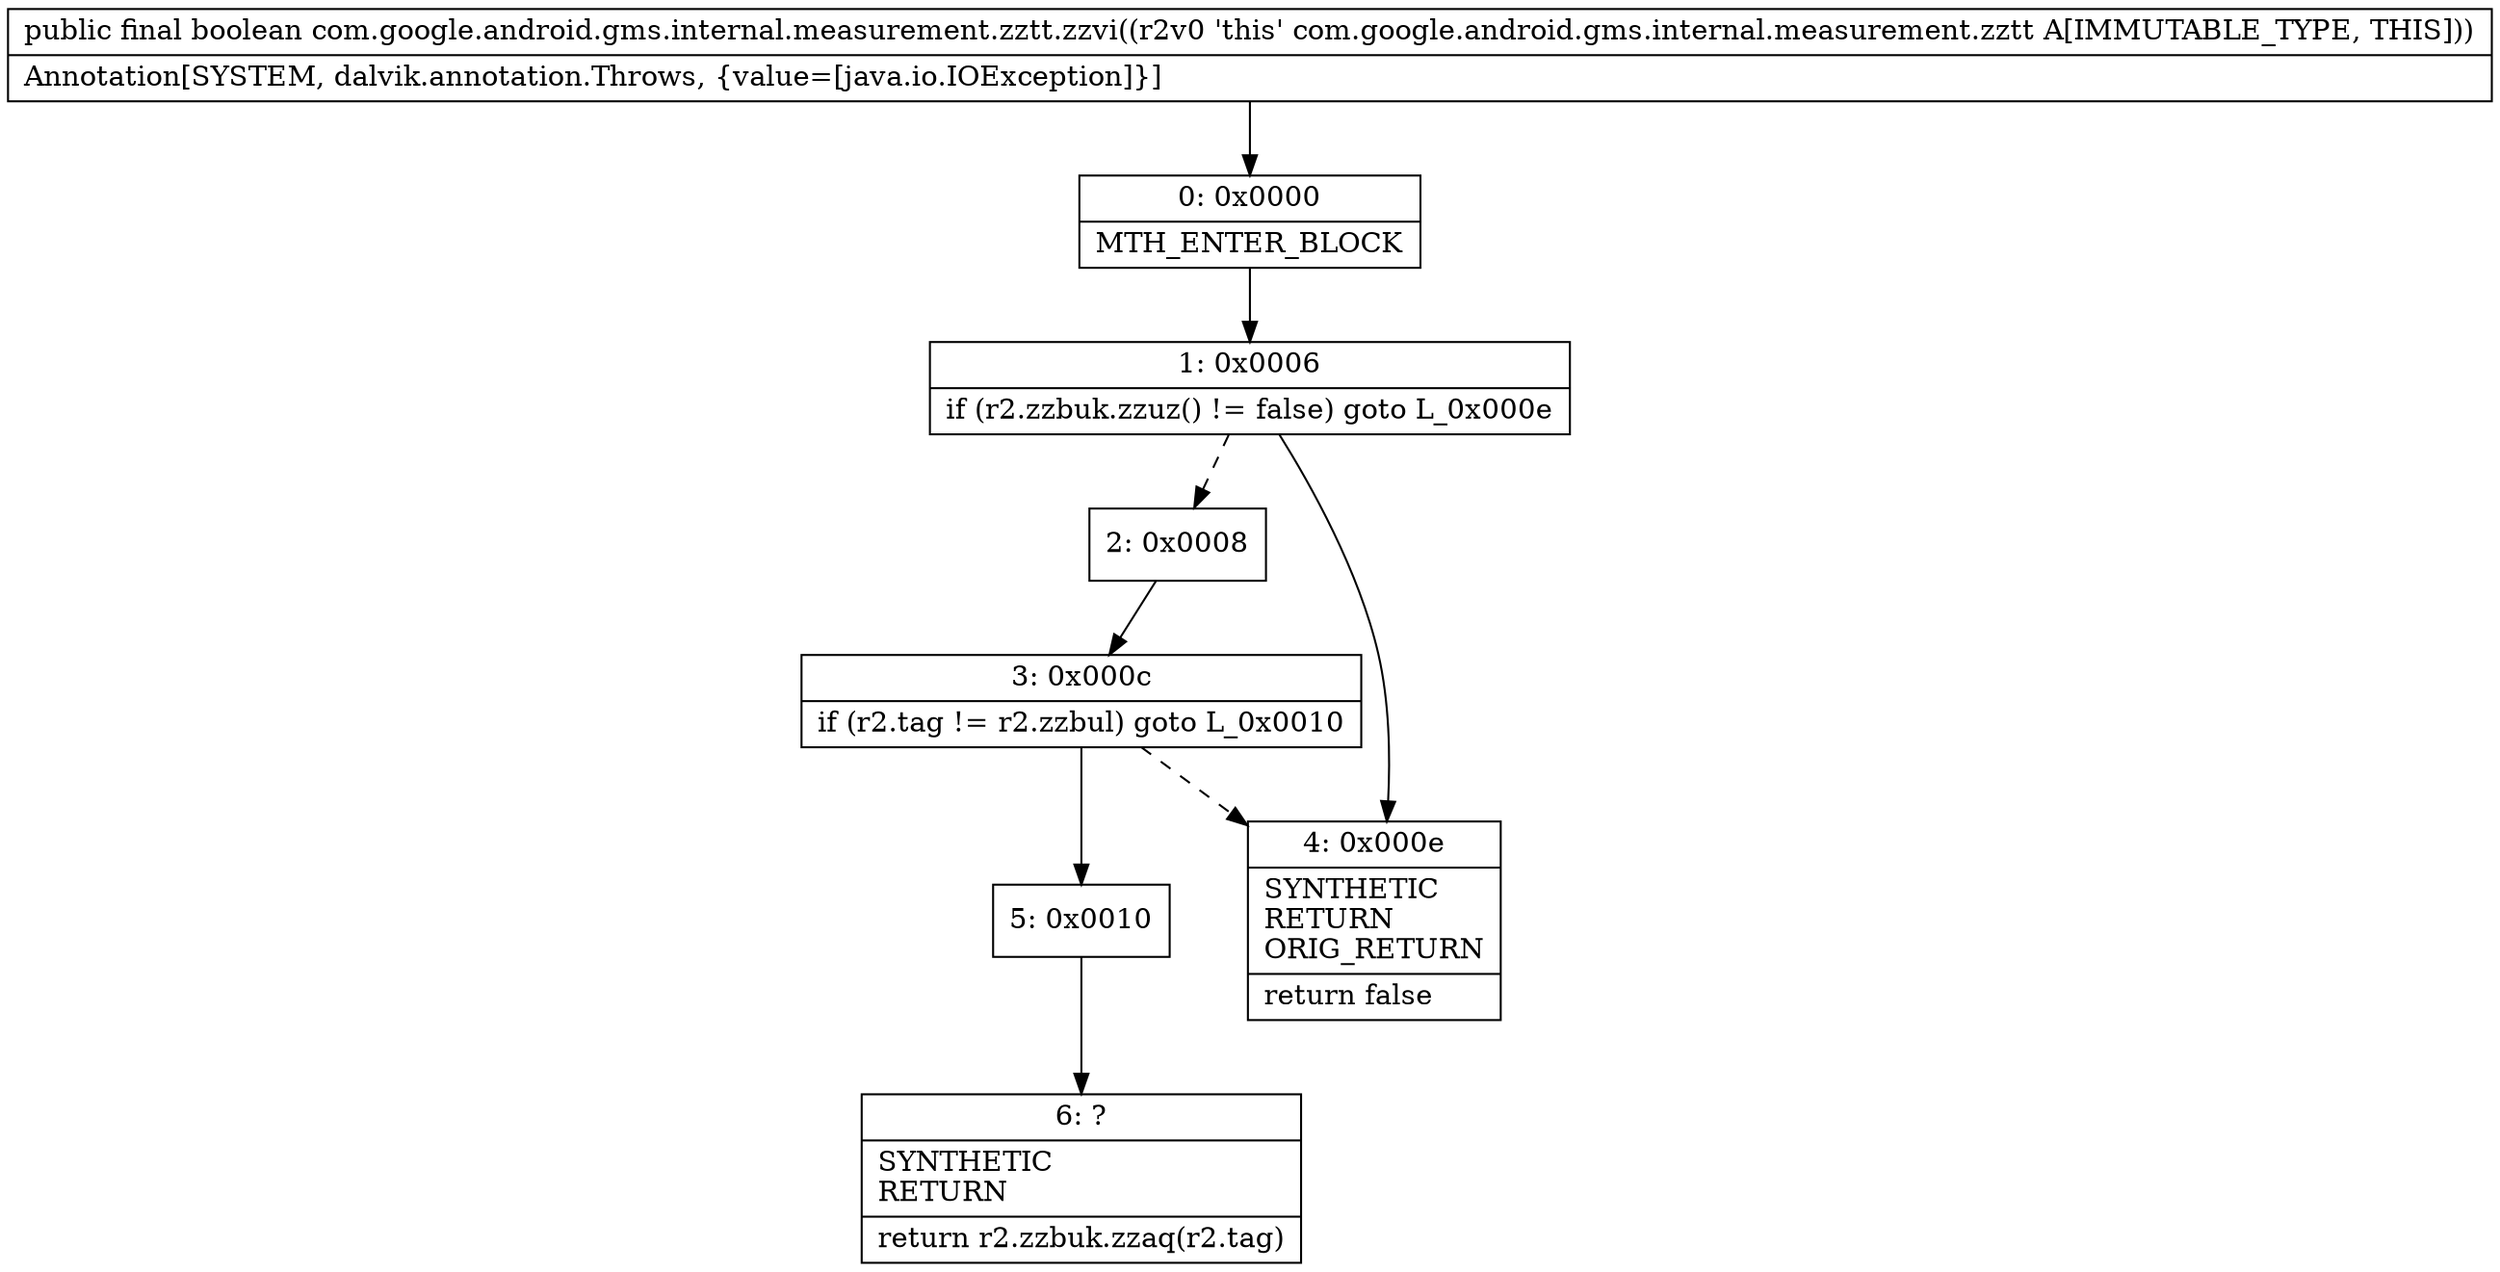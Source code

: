 digraph "CFG forcom.google.android.gms.internal.measurement.zztt.zzvi()Z" {
Node_0 [shape=record,label="{0\:\ 0x0000|MTH_ENTER_BLOCK\l}"];
Node_1 [shape=record,label="{1\:\ 0x0006|if (r2.zzbuk.zzuz() != false) goto L_0x000e\l}"];
Node_2 [shape=record,label="{2\:\ 0x0008}"];
Node_3 [shape=record,label="{3\:\ 0x000c|if (r2.tag != r2.zzbul) goto L_0x0010\l}"];
Node_4 [shape=record,label="{4\:\ 0x000e|SYNTHETIC\lRETURN\lORIG_RETURN\l|return false\l}"];
Node_5 [shape=record,label="{5\:\ 0x0010}"];
Node_6 [shape=record,label="{6\:\ ?|SYNTHETIC\lRETURN\l|return r2.zzbuk.zzaq(r2.tag)\l}"];
MethodNode[shape=record,label="{public final boolean com.google.android.gms.internal.measurement.zztt.zzvi((r2v0 'this' com.google.android.gms.internal.measurement.zztt A[IMMUTABLE_TYPE, THIS]))  | Annotation[SYSTEM, dalvik.annotation.Throws, \{value=[java.io.IOException]\}]\l}"];
MethodNode -> Node_0;
Node_0 -> Node_1;
Node_1 -> Node_2[style=dashed];
Node_1 -> Node_4;
Node_2 -> Node_3;
Node_3 -> Node_4[style=dashed];
Node_3 -> Node_5;
Node_5 -> Node_6;
}

